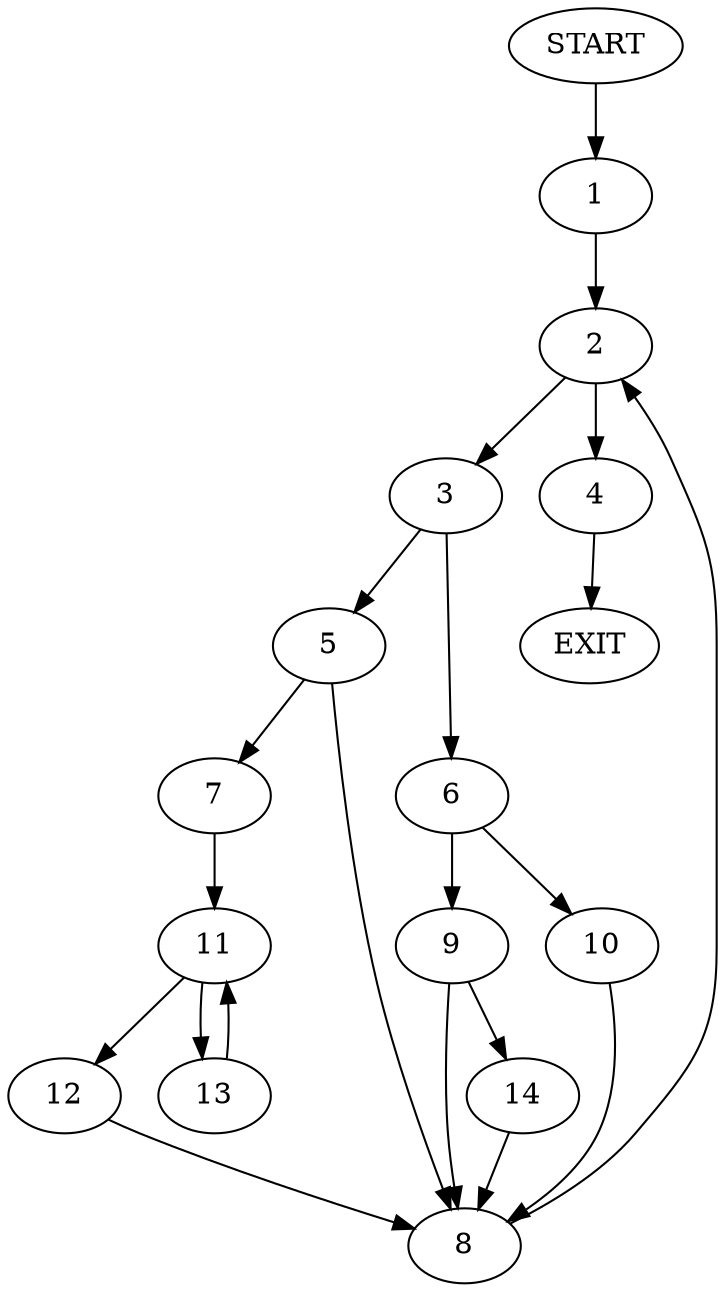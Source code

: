 digraph {
0 [label="START"]
15 [label="EXIT"]
0 -> 1
1 -> 2
2 -> 3
2 -> 4
4 -> 15
3 -> 5
3 -> 6
5 -> 7
5 -> 8
6 -> 9
6 -> 10
8 -> 2
7 -> 11
11 -> 12
11 -> 13
12 -> 8
13 -> 11
9 -> 14
9 -> 8
10 -> 8
14 -> 8
}
